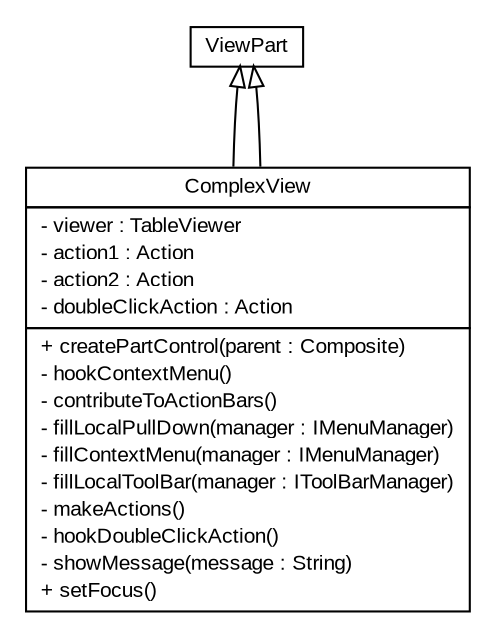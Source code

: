 #!/usr/local/bin/dot
#
# Class diagram 
# Generated by UMLGraph version 5.2 (http://www.umlgraph.org/)
#

digraph G {
	edge [fontname="arial",fontsize=10,labelfontname="arial",labelfontsize=10];
	node [fontname="arial",fontsize=10,shape=plaintext];
	nodesep=0.25;
	ranksep=0.5;
	// view.ComplexView
	c1761 [label=<<table title="view.ComplexView" border="0" cellborder="1" cellspacing="0" cellpadding="2" port="p" href="./ComplexView.html">
		<tr><td><table border="0" cellspacing="0" cellpadding="1">
<tr><td align="center" balign="center"> ComplexView </td></tr>
		</table></td></tr>
		<tr><td><table border="0" cellspacing="0" cellpadding="1">
<tr><td align="left" balign="left"> - viewer : TableViewer </td></tr>
<tr><td align="left" balign="left"> - action1 : Action </td></tr>
<tr><td align="left" balign="left"> - action2 : Action </td></tr>
<tr><td align="left" balign="left"> - doubleClickAction : Action </td></tr>
		</table></td></tr>
		<tr><td><table border="0" cellspacing="0" cellpadding="1">
<tr><td align="left" balign="left"> + createPartControl(parent : Composite) </td></tr>
<tr><td align="left" balign="left"> - hookContextMenu() </td></tr>
<tr><td align="left" balign="left"> - contributeToActionBars() </td></tr>
<tr><td align="left" balign="left"> - fillLocalPullDown(manager : IMenuManager) </td></tr>
<tr><td align="left" balign="left"> - fillContextMenu(manager : IMenuManager) </td></tr>
<tr><td align="left" balign="left"> - fillLocalToolBar(manager : IToolBarManager) </td></tr>
<tr><td align="left" balign="left"> - makeActions() </td></tr>
<tr><td align="left" balign="left"> - hookDoubleClickAction() </td></tr>
<tr><td align="left" balign="left"> - showMessage(message : String) </td></tr>
<tr><td align="left" balign="left"> + setFocus() </td></tr>
		</table></td></tr>
		</table>>, fontname="arial", fontcolor="black", fontsize=10.0];
	//view.ComplexView extends ViewPart
	c1769:p -> c1761:p [dir=back,arrowtail=empty];
	//view.ComplexView extends ViewPart
	c1769:p -> c1761:p [dir=back,arrowtail=empty];
	// ViewPart
	c1769[label=<<table title="ViewPart" border="0" cellborder="1" cellspacing="0" cellpadding="2" port="p" href="http://java.sun.com/j2se/1.4.2/docs/api//ViewPart.html">
		<tr><td><table border="0" cellspacing="0" cellpadding="1">
<tr><td align="center" balign="center"> ViewPart </td></tr>
		</table></td></tr>
		</table>>, fontname="arial", fontcolor="black", fontsize=10.0];
}

